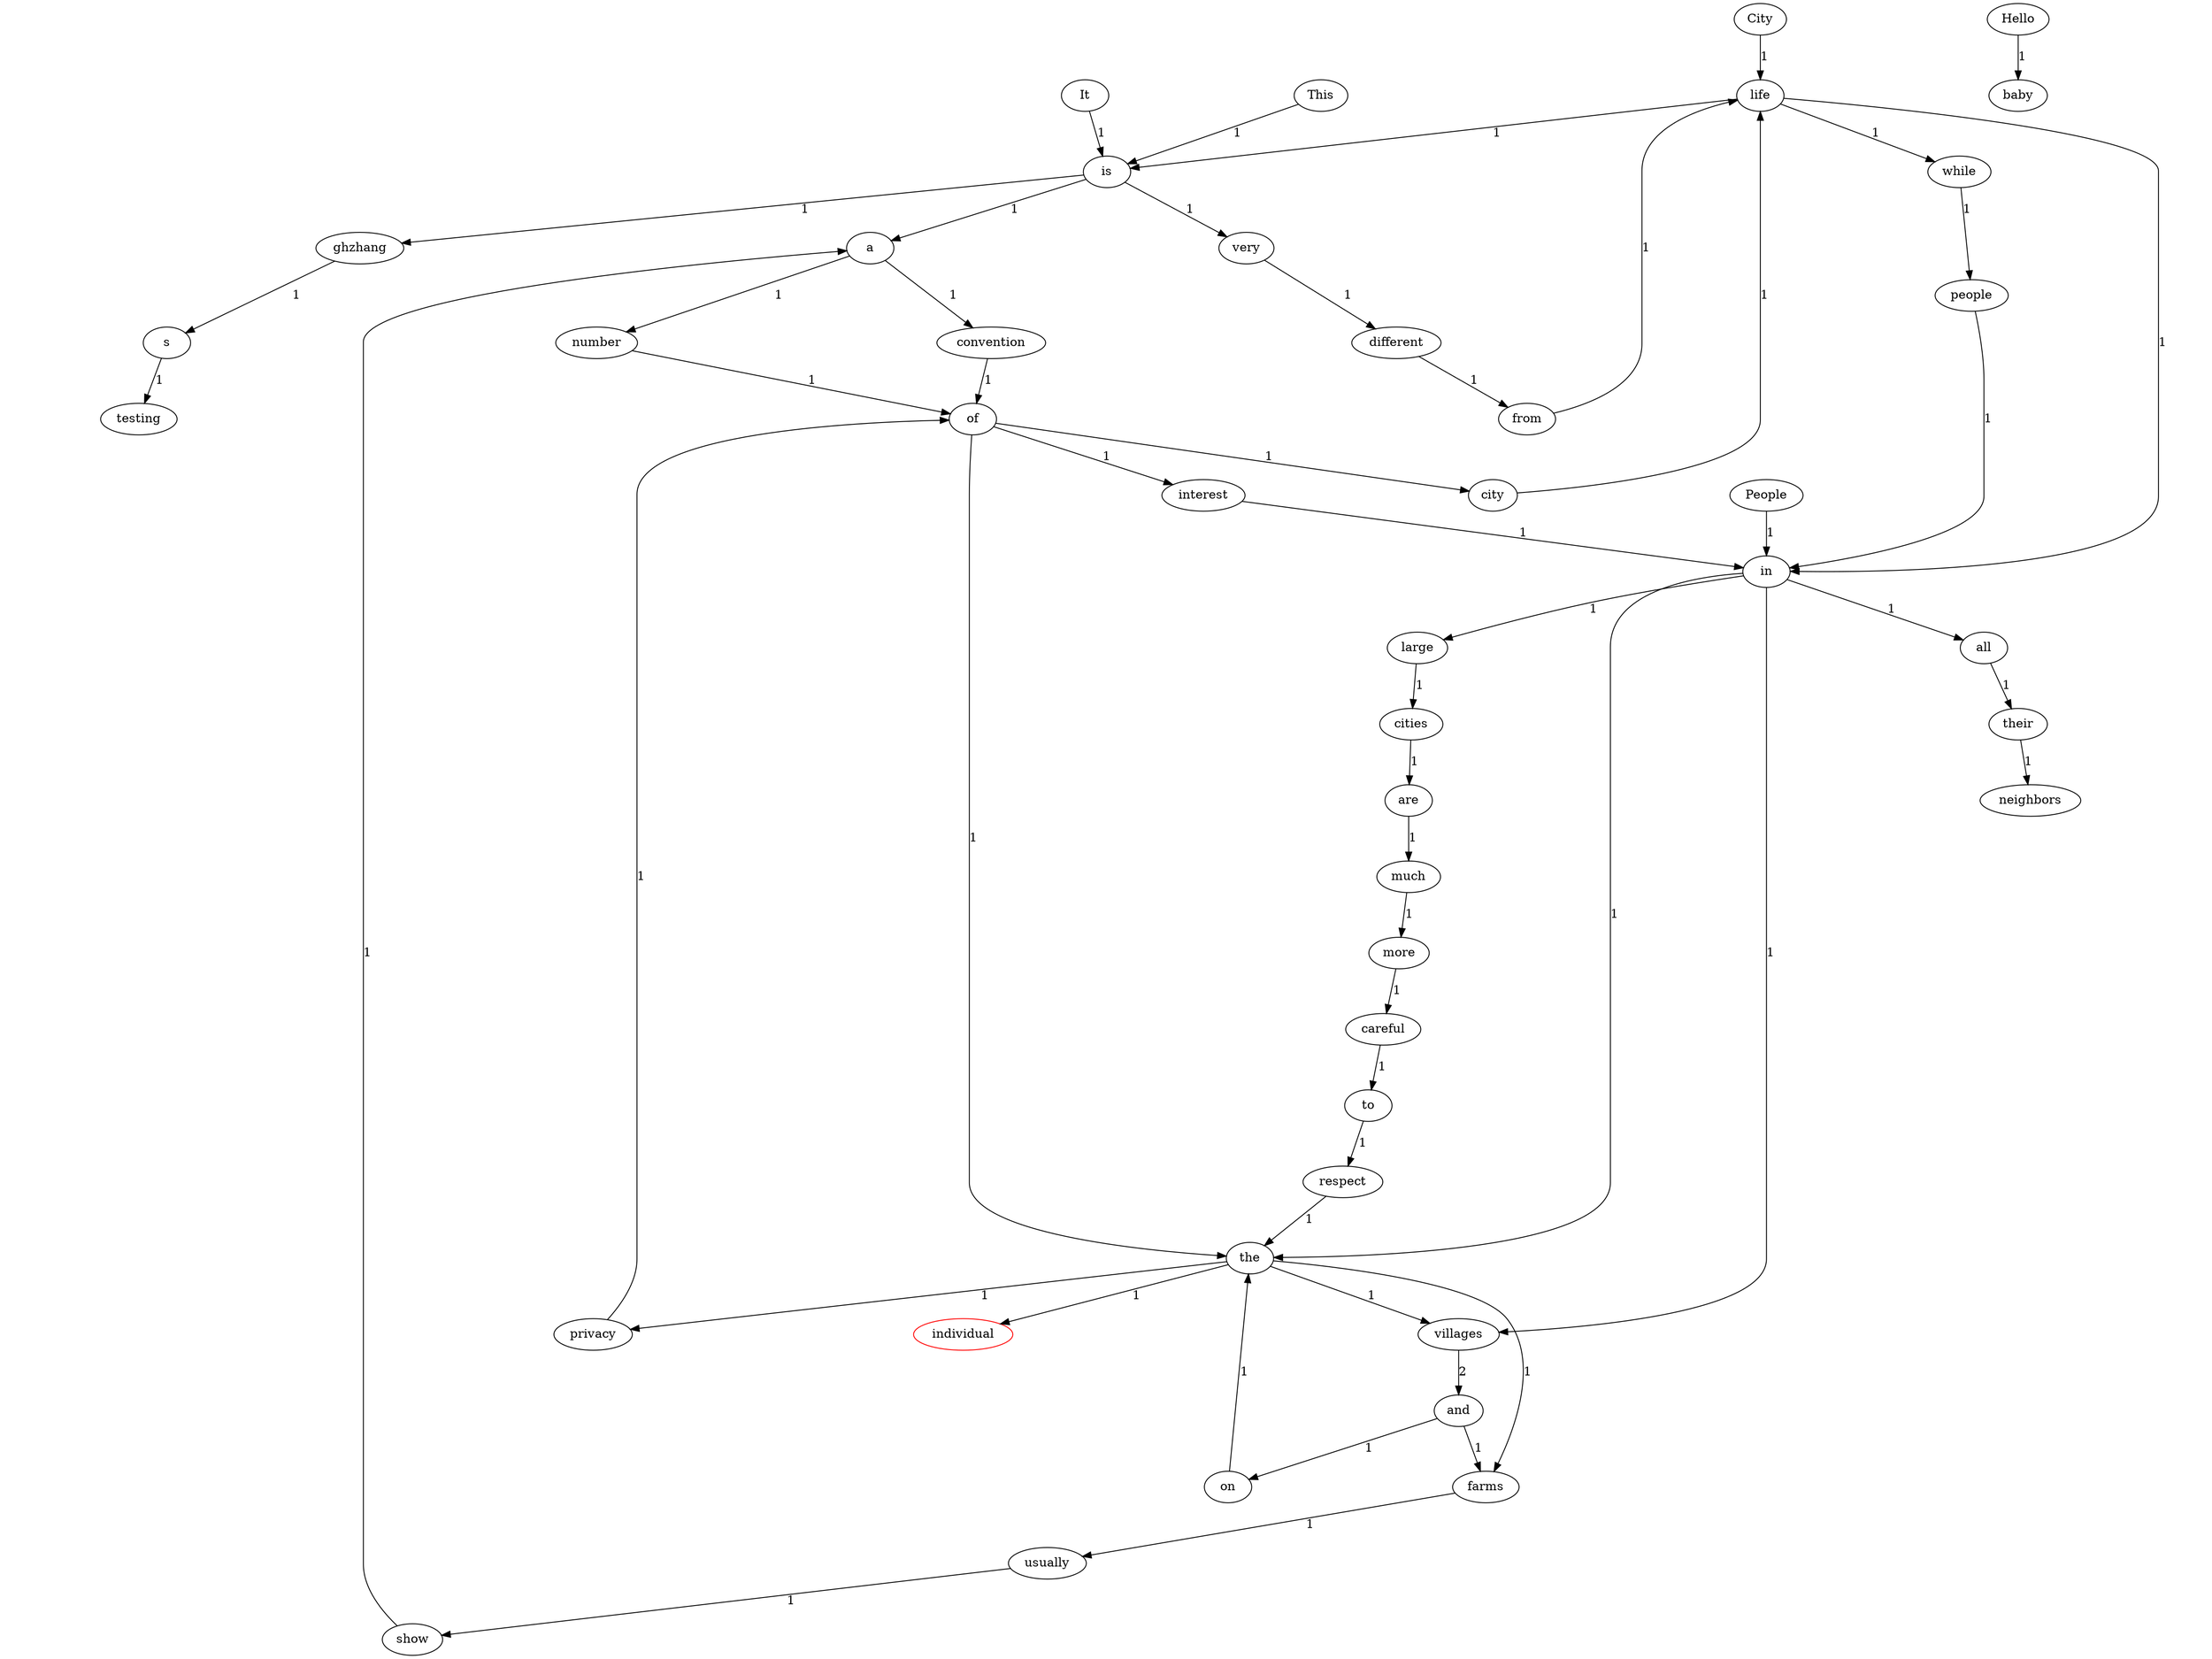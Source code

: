 digraph G {
graph [ratio=0.75];City[color=black];
life[color=black];
is[color=black];
very[color=black];
different[color=black];
from[color=black];
in[color=black];
the[color=black];
villages[color=black];
and[color=black];
on[color=black];
farms[color=black];
People[color=black];
large[color=black];
cities[color=black];
are[color=black];
much[color=black];
more[color=black];
careful[color=black];
to[color=black];
respect[color=black];
privacy[color=black];
of[color=black];
individual[color=red];
It[color=black];
a[color=black];
convention[color=black];
city[color=black];
while[color=black];
people[color=black];
usually[color=black];
show[color=black];
number[color=black];
interest[color=black];
all[color=black];
their[color=black];
neighbors[color=black];
Hello[color=black];
baby[color=black];
This[color=black];
ghzhang[color=black];
s[color=black];
testing[color=black];
City->life[label=1, color=black];
life->is[label=1, color=black];
life->in[label=1, color=black];
life->while[label=1, color=black];
is->very[label=1, color=black];
is->a[label=1, color=black];
is->ghzhang[label=1, color=black];
very->different[label=1, color=black];
different->from[label=1, color=black];
from->life[label=1, color=black];
in->the[label=1, color=black];
in->large[label=1, color=black];
in->villages[label=1, color=black];
in->all[label=1, color=black];
the->villages[label=1, color=black];
the->farms[label=1, color=black];
the->privacy[label=1, color=black];
the->individual[label=1, color=black];
villages->and[label=2, color=black];
and->on[label=1, color=black];
and->farms[label=1, color=black];
on->the[label=1, color=black];
farms->usually[label=1, color=black];
People->in[label=1, color=black];
large->cities[label=1, color=black];
cities->are[label=1, color=black];
are->much[label=1, color=black];
much->more[label=1, color=black];
more->careful[label=1, color=black];
careful->to[label=1, color=black];
to->respect[label=1, color=black];
respect->the[label=1, color=black];
privacy->of[label=1, color=black];
of->the[label=1, color=black];
of->city[label=1, color=black];
of->interest[label=1, color=black];
It->is[label=1, color=black];
a->convention[label=1, color=black];
a->number[label=1, color=black];
convention->of[label=1, color=black];
city->life[label=1, color=black];
while->people[label=1, color=black];
people->in[label=1, color=black];
usually->show[label=1, color=black];
show->a[label=1, color=black];
number->of[label=1, color=black];
interest->in[label=1, color=black];
all->their[label=1, color=black];
their->neighbors[label=1, color=black];
Hello->baby[label=1, color=black];
This->is[label=1, color=black];
ghzhang->s[label=1, color=black];
s->testing[label=1, color=black];
}
